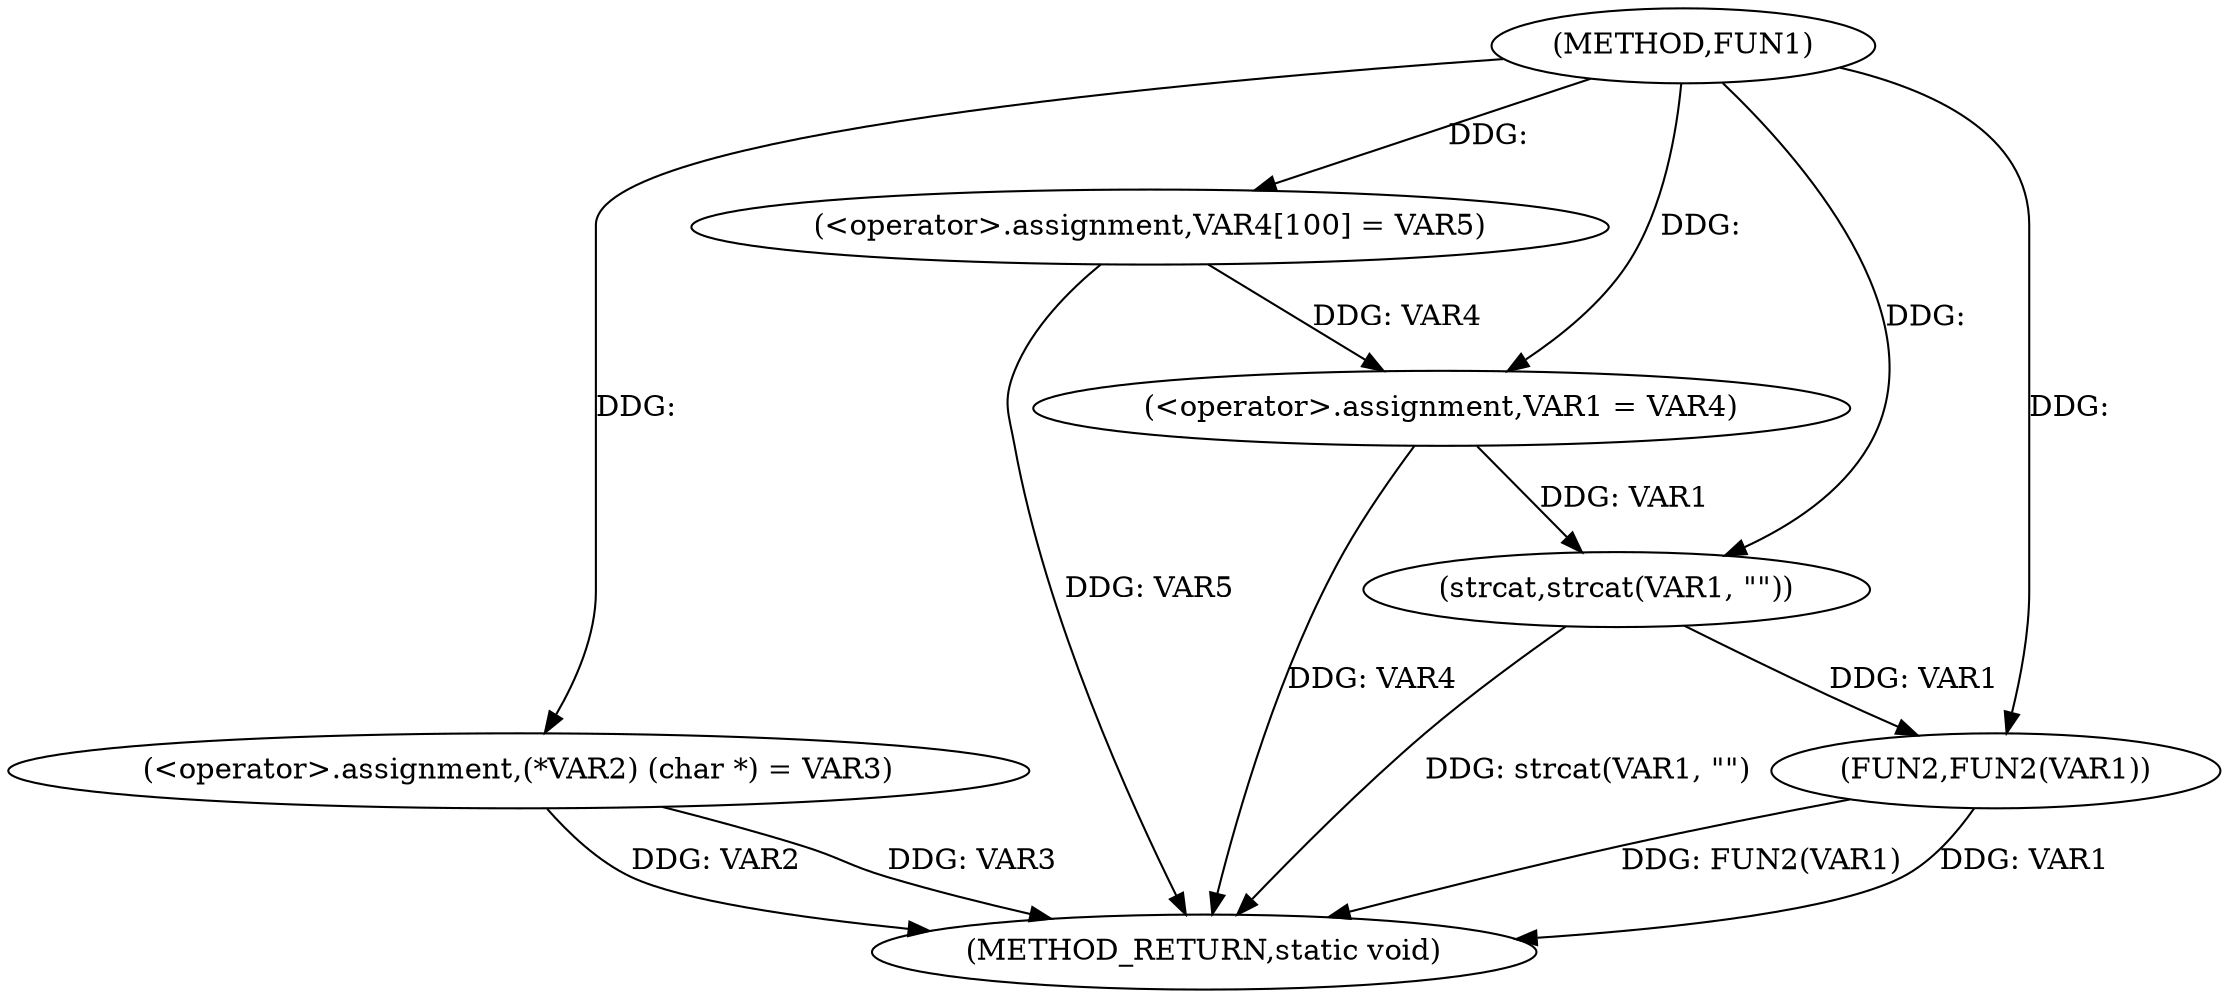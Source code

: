 digraph FUN1 {  
"1000100" [label = "(METHOD,FUN1)" ]
"1000119" [label = "(METHOD_RETURN,static void)" ]
"1000104" [label = "(<operator>.assignment,(*VAR2) (char *) = VAR3)" ]
"1000108" [label = "(<operator>.assignment,VAR4[100] = VAR5)" ]
"1000111" [label = "(<operator>.assignment,VAR1 = VAR4)" ]
"1000114" [label = "(strcat,strcat(VAR1, \"\"))" ]
"1000117" [label = "(FUN2,FUN2(VAR1))" ]
  "1000117" -> "1000119"  [ label = "DDG: FUN2(VAR1)"] 
  "1000104" -> "1000119"  [ label = "DDG: VAR2"] 
  "1000114" -> "1000119"  [ label = "DDG: strcat(VAR1, \"\")"] 
  "1000117" -> "1000119"  [ label = "DDG: VAR1"] 
  "1000104" -> "1000119"  [ label = "DDG: VAR3"] 
  "1000111" -> "1000119"  [ label = "DDG: VAR4"] 
  "1000108" -> "1000119"  [ label = "DDG: VAR5"] 
  "1000100" -> "1000104"  [ label = "DDG: "] 
  "1000100" -> "1000108"  [ label = "DDG: "] 
  "1000108" -> "1000111"  [ label = "DDG: VAR4"] 
  "1000100" -> "1000111"  [ label = "DDG: "] 
  "1000111" -> "1000114"  [ label = "DDG: VAR1"] 
  "1000100" -> "1000114"  [ label = "DDG: "] 
  "1000114" -> "1000117"  [ label = "DDG: VAR1"] 
  "1000100" -> "1000117"  [ label = "DDG: "] 
}
